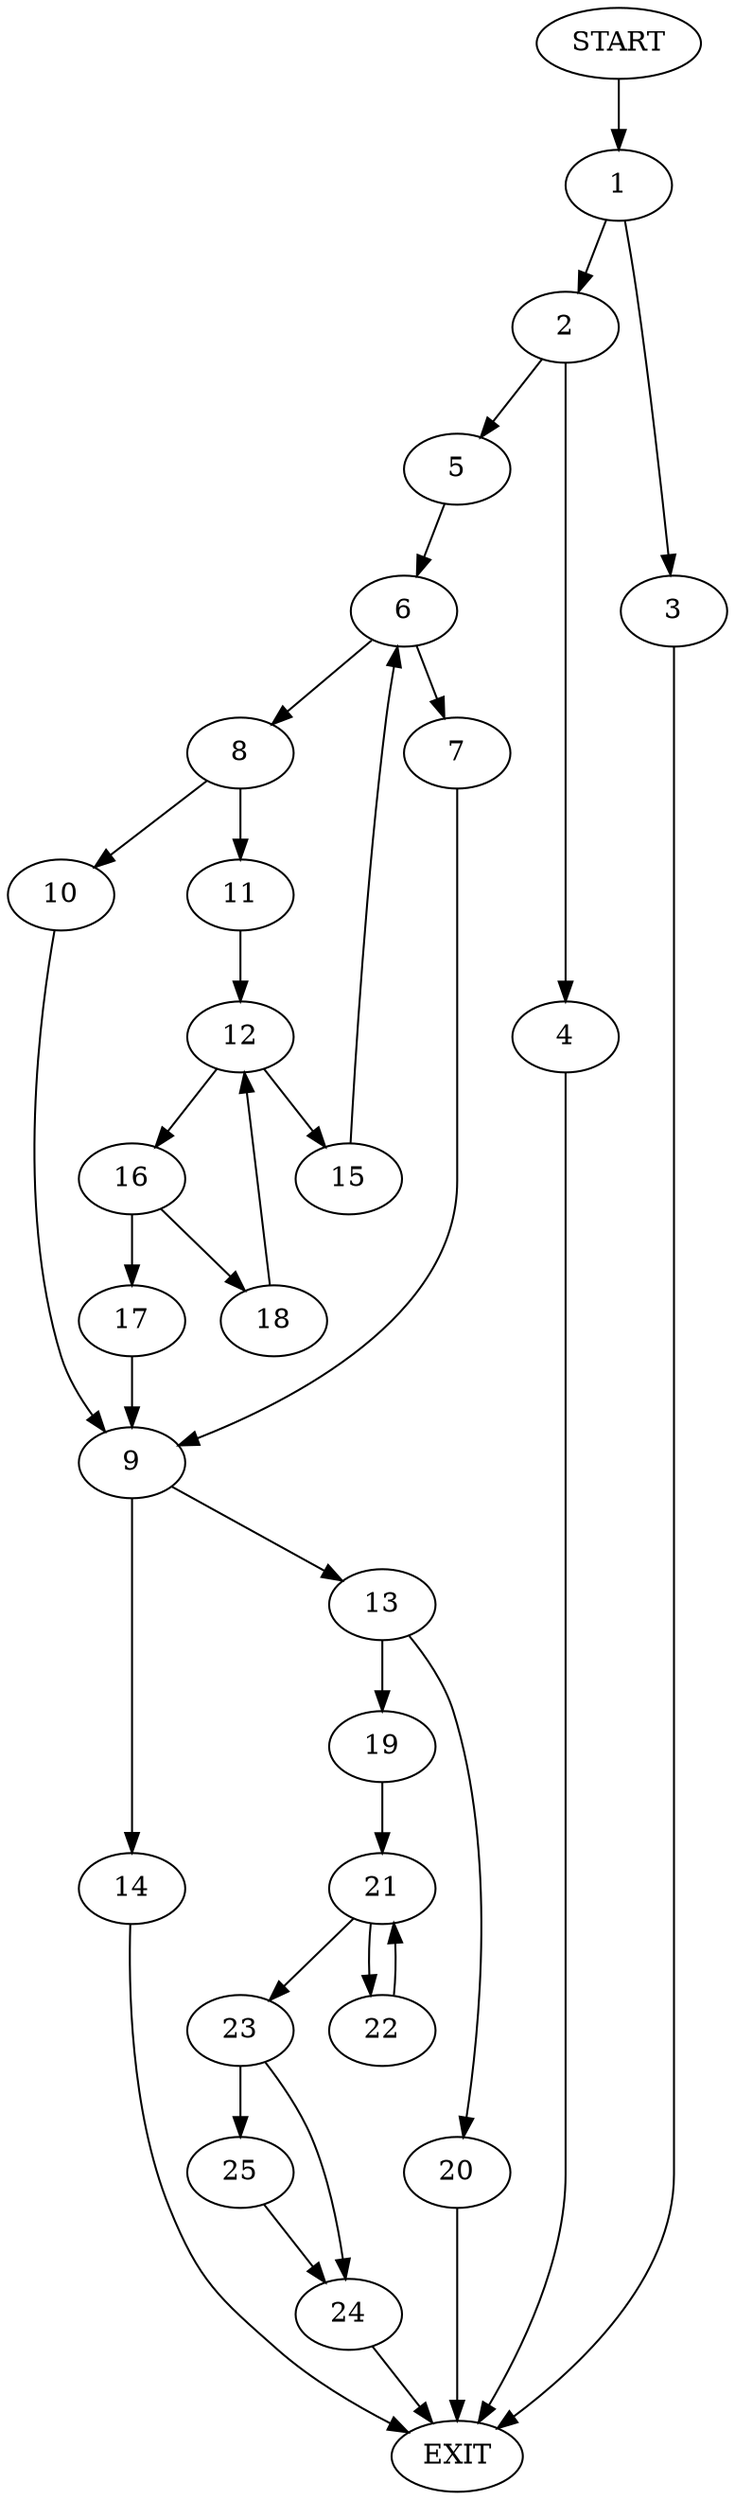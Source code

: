 digraph {
0 [label="START"]
26 [label="EXIT"]
0 -> 1
1 -> 2
1 -> 3
3 -> 26
2 -> 4
2 -> 5
4 -> 26
5 -> 6
6 -> 7
6 -> 8
7 -> 9
8 -> 10
8 -> 11
10 -> 9
11 -> 12
9 -> 13
9 -> 14
12 -> 15
12 -> 16
15 -> 6
16 -> 17
16 -> 18
17 -> 9
18 -> 12
13 -> 19
13 -> 20
14 -> 26
20 -> 26
19 -> 21
21 -> 22
21 -> 23
23 -> 24
23 -> 25
22 -> 21
25 -> 24
24 -> 26
}

